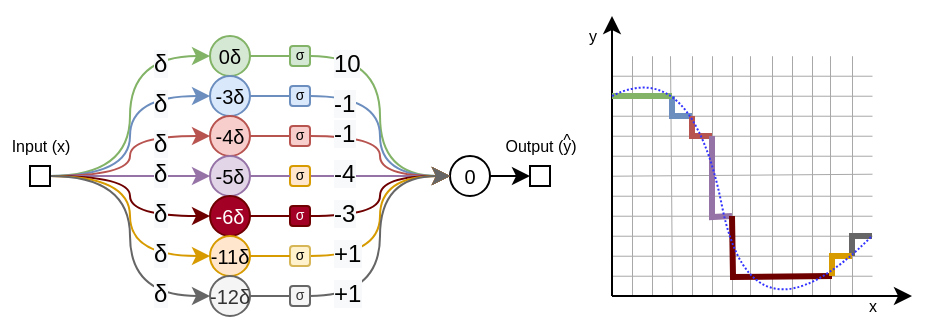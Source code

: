 <mxfile version="15.7.3" type="device"><diagram id="ydcWWCxaCGRuD5tMC08h" name="Page-1"><mxGraphModel dx="1395" dy="585" grid="1" gridSize="10" guides="1" tooltips="1" connect="1" arrows="1" fold="1" page="1" pageScale="1" pageWidth="850" pageHeight="1100" math="0" shadow="0"><root><mxCell id="0"/><mxCell id="1" parent="0"/><mxCell id="evpZwc3XR32iwAQT7taR-99" value="" style="endArrow=none;html=1;rounded=0;fontSize=8;strokeColor=#A8A8A8;strokeWidth=0.5;fillColor=#f5f5f5;" edge="1" parent="1"><mxGeometry x="411" y="389.86" width="50" height="50" as="geometry"><mxPoint x="421" y="519.86" as="sourcePoint"/><mxPoint x="421" y="399.86" as="targetPoint"/></mxGeometry></mxCell><mxCell id="evpZwc3XR32iwAQT7taR-100" value="" style="endArrow=none;html=1;rounded=0;fontSize=8;strokeColor=#A8A8A8;strokeWidth=0.5;fillColor=#f5f5f5;" edge="1" parent="1"><mxGeometry x="411" y="389.86" width="50" height="50" as="geometry"><mxPoint x="411" y="519.86" as="sourcePoint"/><mxPoint x="411" y="399.86" as="targetPoint"/></mxGeometry></mxCell><mxCell id="evpZwc3XR32iwAQT7taR-101" value="" style="endArrow=none;html=1;rounded=0;fontSize=8;strokeColor=#A8A8A8;strokeWidth=0.5;fillColor=#f5f5f5;" edge="1" parent="1"><mxGeometry x="411" y="389.86" width="50" height="50" as="geometry"><mxPoint x="441" y="519.86" as="sourcePoint"/><mxPoint x="440" y="399.86" as="targetPoint"/></mxGeometry></mxCell><mxCell id="evpZwc3XR32iwAQT7taR-102" value="" style="endArrow=none;html=1;rounded=0;fontSize=8;strokeColor=#A8A8A8;strokeWidth=0.5;fillColor=#f5f5f5;" edge="1" parent="1"><mxGeometry x="411" y="389.86" width="50" height="50" as="geometry"><mxPoint x="431" y="519.86" as="sourcePoint"/><mxPoint x="431" y="399.86" as="targetPoint"/></mxGeometry></mxCell><mxCell id="evpZwc3XR32iwAQT7taR-103" value="" style="endArrow=none;html=1;rounded=0;fontSize=8;strokeColor=#A8A8A8;strokeWidth=0.5;fillColor=#f5f5f5;" edge="1" parent="1"><mxGeometry x="411" y="389.86" width="50" height="50" as="geometry"><mxPoint x="461" y="519.86" as="sourcePoint"/><mxPoint x="461" y="399.86" as="targetPoint"/></mxGeometry></mxCell><mxCell id="evpZwc3XR32iwAQT7taR-104" value="" style="endArrow=none;html=1;rounded=0;fontSize=8;strokeColor=#A8A8A8;strokeWidth=0.5;fillColor=#f5f5f5;" edge="1" parent="1"><mxGeometry x="411" y="394.86" width="50" height="50" as="geometry"><mxPoint x="451" y="519.86" as="sourcePoint"/><mxPoint x="451" y="399.86" as="targetPoint"/></mxGeometry></mxCell><mxCell id="evpZwc3XR32iwAQT7taR-105" value="" style="endArrow=none;html=1;rounded=0;fontSize=8;strokeColor=#A8A8A8;strokeWidth=0.5;fillColor=#f5f5f5;" edge="1" parent="1"><mxGeometry x="411" y="389.86" width="50" height="50" as="geometry"><mxPoint x="480" y="519.86" as="sourcePoint"/><mxPoint x="480" y="399.86" as="targetPoint"/></mxGeometry></mxCell><mxCell id="evpZwc3XR32iwAQT7taR-106" value="" style="endArrow=none;html=1;rounded=0;fontSize=8;strokeColor=#A8A8A8;strokeWidth=0.5;fillColor=#f5f5f5;" edge="1" parent="1"><mxGeometry x="411" y="389.86" width="50" height="50" as="geometry"><mxPoint x="471" y="519.86" as="sourcePoint"/><mxPoint x="471" y="399.86" as="targetPoint"/></mxGeometry></mxCell><mxCell id="evpZwc3XR32iwAQT7taR-107" value="" style="endArrow=none;html=1;rounded=0;fontSize=8;strokeColor=#A8A8A8;strokeWidth=0.5;fillColor=#f5f5f5;" edge="1" parent="1"><mxGeometry x="411" y="389.86" width="50" height="50" as="geometry"><mxPoint x="501" y="519.86" as="sourcePoint"/><mxPoint x="501" y="399.86" as="targetPoint"/></mxGeometry></mxCell><mxCell id="evpZwc3XR32iwAQT7taR-108" value="" style="endArrow=none;html=1;rounded=0;fontSize=8;strokeColor=#A8A8A8;strokeWidth=0.5;fillColor=#f5f5f5;" edge="1" parent="1"><mxGeometry x="411" y="389.86" width="50" height="50" as="geometry"><mxPoint x="491" y="519.86" as="sourcePoint"/><mxPoint x="491" y="399.86" as="targetPoint"/></mxGeometry></mxCell><mxCell id="evpZwc3XR32iwAQT7taR-109" value="" style="endArrow=none;html=1;rounded=0;fontSize=8;strokeColor=#A8A8A8;strokeWidth=0.5;fillColor=#f5f5f5;" edge="1" parent="1"><mxGeometry x="411" y="389.86" width="50" height="50" as="geometry"><mxPoint x="520" y="519.86" as="sourcePoint"/><mxPoint x="520" y="399.86" as="targetPoint"/></mxGeometry></mxCell><mxCell id="evpZwc3XR32iwAQT7taR-110" value="" style="endArrow=none;html=1;rounded=0;fontSize=8;strokeColor=#A8A8A8;strokeWidth=0.5;fillColor=#f5f5f5;" edge="1" parent="1"><mxGeometry x="411" y="389.86" width="50" height="50" as="geometry"><mxPoint x="511" y="519.86" as="sourcePoint"/><mxPoint x="511" y="399.86" as="targetPoint"/></mxGeometry></mxCell><mxCell id="evpZwc3XR32iwAQT7taR-112" value="" style="endArrow=none;html=1;rounded=0;fontSize=8;strokeColor=#A8A8A8;strokeWidth=0.5;fillColor=#f5f5f5;" edge="1" parent="1"><mxGeometry x="411" y="389.86" width="50" height="50" as="geometry"><mxPoint x="531" y="519.86" as="sourcePoint"/><mxPoint x="531" y="399.86" as="targetPoint"/></mxGeometry></mxCell><mxCell id="evpZwc3XR32iwAQT7taR-117" value="" style="endArrow=none;html=1;rounded=0;fontSize=8;strokeColor=#A8A8A8;strokeWidth=0.5;fillColor=#f5f5f5;" edge="1" parent="1"><mxGeometry x="401" y="398.86" width="50" height="50" as="geometry"><mxPoint x="411" y="419.86" as="sourcePoint"/><mxPoint x="541" y="419.86" as="targetPoint"/></mxGeometry></mxCell><mxCell id="evpZwc3XR32iwAQT7taR-118" value="" style="endArrow=none;html=1;rounded=0;fontSize=8;strokeColor=#A8A8A8;strokeWidth=0.5;fillColor=#f5f5f5;" edge="1" parent="1"><mxGeometry x="401" y="398.86" width="50" height="50" as="geometry"><mxPoint x="411" y="409.86" as="sourcePoint"/><mxPoint x="541" y="409.86" as="targetPoint"/></mxGeometry></mxCell><mxCell id="evpZwc3XR32iwAQT7taR-119" value="" style="endArrow=none;html=1;rounded=0;fontSize=8;strokeColor=#A8A8A8;strokeWidth=0.5;fillColor=#f5f5f5;" edge="1" parent="1"><mxGeometry x="401" y="398.86" width="50" height="50" as="geometry"><mxPoint x="411" y="439.86" as="sourcePoint"/><mxPoint x="541" y="439.86" as="targetPoint"/></mxGeometry></mxCell><mxCell id="evpZwc3XR32iwAQT7taR-120" value="" style="endArrow=none;html=1;rounded=0;fontSize=8;strokeColor=#A8A8A8;strokeWidth=0.5;fillColor=#f5f5f5;" edge="1" parent="1"><mxGeometry x="401" y="398.86" width="50" height="50" as="geometry"><mxPoint x="411" y="429.86" as="sourcePoint"/><mxPoint x="541" y="429.86" as="targetPoint"/></mxGeometry></mxCell><mxCell id="evpZwc3XR32iwAQT7taR-121" value="" style="endArrow=none;html=1;rounded=0;fontSize=8;strokeColor=#A8A8A8;strokeWidth=0.5;fillColor=#f5f5f5;" edge="1" parent="1"><mxGeometry x="401" y="398.86" width="50" height="50" as="geometry"><mxPoint x="411" y="459.86" as="sourcePoint"/><mxPoint x="541" y="458.86" as="targetPoint"/></mxGeometry></mxCell><mxCell id="evpZwc3XR32iwAQT7taR-122" value="" style="endArrow=none;html=1;rounded=0;fontSize=8;strokeColor=#A8A8A8;strokeWidth=0.5;fillColor=#f5f5f5;" edge="1" parent="1"><mxGeometry x="401" y="398.86" width="50" height="50" as="geometry"><mxPoint x="411" y="449.86" as="sourcePoint"/><mxPoint x="541" y="449.86" as="targetPoint"/></mxGeometry></mxCell><mxCell id="evpZwc3XR32iwAQT7taR-123" value="" style="endArrow=none;html=1;rounded=0;fontSize=8;strokeColor=#A8A8A8;strokeWidth=0.5;fillColor=#f5f5f5;" edge="1" parent="1"><mxGeometry x="401" y="398.86" width="50" height="50" as="geometry"><mxPoint x="411" y="479.86" as="sourcePoint"/><mxPoint x="541" y="479.86" as="targetPoint"/></mxGeometry></mxCell><mxCell id="evpZwc3XR32iwAQT7taR-124" value="" style="endArrow=none;html=1;rounded=0;fontSize=8;strokeColor=#A8A8A8;strokeWidth=0.5;fillColor=#f5f5f5;" edge="1" parent="1"><mxGeometry x="401" y="398.86" width="50" height="50" as="geometry"><mxPoint x="411" y="469.86" as="sourcePoint"/><mxPoint x="541" y="469.86" as="targetPoint"/></mxGeometry></mxCell><mxCell id="evpZwc3XR32iwAQT7taR-125" value="" style="endArrow=none;html=1;rounded=0;fontSize=8;strokeColor=#A8A8A8;strokeWidth=0.5;fillColor=#f5f5f5;" edge="1" parent="1"><mxGeometry x="401" y="398.86" width="50" height="50" as="geometry"><mxPoint x="411" y="499.86" as="sourcePoint"/><mxPoint x="541" y="499.86" as="targetPoint"/></mxGeometry></mxCell><mxCell id="evpZwc3XR32iwAQT7taR-126" value="" style="endArrow=none;html=1;rounded=0;fontSize=8;strokeColor=#A8A8A8;strokeWidth=0.5;fillColor=#f5f5f5;" edge="1" parent="1"><mxGeometry x="401" y="398.86" width="50" height="50" as="geometry"><mxPoint x="411" y="489.86" as="sourcePoint"/><mxPoint x="541" y="489.86" as="targetPoint"/></mxGeometry></mxCell><mxCell id="evpZwc3XR32iwAQT7taR-127" value="" style="endArrow=none;html=1;rounded=0;fontSize=8;strokeColor=#A8A8A8;strokeWidth=0.5;fillColor=#f5f5f5;" edge="1" parent="1"><mxGeometry x="401" y="398.86" width="50" height="50" as="geometry"><mxPoint x="411" y="519.86" as="sourcePoint"/><mxPoint x="541" y="519.86" as="targetPoint"/></mxGeometry></mxCell><mxCell id="evpZwc3XR32iwAQT7taR-128" value="" style="endArrow=none;html=1;rounded=0;fontSize=8;strokeColor=#A8A8A8;strokeWidth=0.5;fillColor=#f5f5f5;" edge="1" parent="1"><mxGeometry x="401" y="398.86" width="50" height="50" as="geometry"><mxPoint x="411" y="509.86" as="sourcePoint"/><mxPoint x="541" y="509.86" as="targetPoint"/></mxGeometry></mxCell><mxCell id="evpZwc3XR32iwAQT7taR-1" value="" style="endArrow=classic;html=1;rounded=0;" edge="1" parent="1"><mxGeometry width="50" height="50" relative="1" as="geometry"><mxPoint x="411" y="520" as="sourcePoint"/><mxPoint x="411" y="380" as="targetPoint"/></mxGeometry></mxCell><mxCell id="evpZwc3XR32iwAQT7taR-2" value="" style="endArrow=classic;html=1;rounded=0;" edge="1" parent="1"><mxGeometry width="50" height="50" relative="1" as="geometry"><mxPoint x="411" y="520" as="sourcePoint"/><mxPoint x="561" y="520" as="targetPoint"/></mxGeometry></mxCell><mxCell id="evpZwc3XR32iwAQT7taR-9" style="edgeStyle=orthogonalEdgeStyle;curved=1;orthogonalLoop=1;jettySize=auto;html=1;entryX=0;entryY=0.5;entryDx=0;entryDy=0;strokeColor=#82b366;fillColor=#d5e8d4;startArrow=none;" edge="1" parent="1" source="evpZwc3XR32iwAQT7taR-78" target="evpZwc3XR32iwAQT7taR-10"><mxGeometry relative="1" as="geometry"><mxPoint x="310.0" y="460" as="targetPoint"/></mxGeometry></mxCell><mxCell id="evpZwc3XR32iwAQT7taR-5" value="&lt;span style=&quot;font-size: 10px;&quot;&gt;0δ&lt;/span&gt;" style="ellipse;whiteSpace=wrap;html=1;aspect=fixed;fillColor=#d5e8d4;strokeColor=#82b366;fontSize=10;" vertex="1" parent="1"><mxGeometry x="210" y="390" width="20" height="20" as="geometry"/></mxCell><mxCell id="evpZwc3XR32iwAQT7taR-7" style="edgeStyle=orthogonalEdgeStyle;curved=1;orthogonalLoop=1;jettySize=auto;html=1;exitX=1;exitY=0.5;exitDx=0;exitDy=0;entryX=0;entryY=0.5;entryDx=0;entryDy=0;strokeColor=#82b366;fillColor=#d5e8d4;" edge="1" parent="1" source="evpZwc3XR32iwAQT7taR-6" target="evpZwc3XR32iwAQT7taR-5"><mxGeometry relative="1" as="geometry"/></mxCell><mxCell id="evpZwc3XR32iwAQT7taR-13" style="edgeStyle=orthogonalEdgeStyle;curved=1;orthogonalLoop=1;jettySize=auto;html=1;entryX=0;entryY=0.5;entryDx=0;entryDy=0;strokeColor=#6c8ebf;fillColor=#dae8fc;" edge="1" parent="1" source="evpZwc3XR32iwAQT7taR-6" target="evpZwc3XR32iwAQT7taR-12"><mxGeometry relative="1" as="geometry"/></mxCell><mxCell id="evpZwc3XR32iwAQT7taR-36" style="edgeStyle=orthogonalEdgeStyle;curved=1;orthogonalLoop=1;jettySize=auto;html=1;entryX=0;entryY=0.5;entryDx=0;entryDy=0;fontSize=7;strokeColor=#b85450;fillColor=#f8cecc;" edge="1" parent="1" source="evpZwc3XR32iwAQT7taR-6" target="evpZwc3XR32iwAQT7taR-28"><mxGeometry relative="1" as="geometry"/></mxCell><mxCell id="evpZwc3XR32iwAQT7taR-37" style="edgeStyle=orthogonalEdgeStyle;curved=1;orthogonalLoop=1;jettySize=auto;html=1;fontSize=7;strokeColor=#9673a6;fillColor=#e1d5e7;" edge="1" parent="1" source="evpZwc3XR32iwAQT7taR-6" target="evpZwc3XR32iwAQT7taR-29"><mxGeometry relative="1" as="geometry"/></mxCell><mxCell id="evpZwc3XR32iwAQT7taR-38" style="edgeStyle=orthogonalEdgeStyle;curved=1;orthogonalLoop=1;jettySize=auto;html=1;entryX=0;entryY=0.5;entryDx=0;entryDy=0;fontSize=7;strokeColor=#6F0000;fillColor=#a20025;" edge="1" parent="1" source="evpZwc3XR32iwAQT7taR-6" target="evpZwc3XR32iwAQT7taR-30"><mxGeometry relative="1" as="geometry"/></mxCell><mxCell id="evpZwc3XR32iwAQT7taR-39" style="edgeStyle=orthogonalEdgeStyle;curved=1;orthogonalLoop=1;jettySize=auto;html=1;entryX=0;entryY=0.5;entryDx=0;entryDy=0;fontSize=7;strokeColor=#d79b00;fillColor=#ffe6cc;" edge="1" parent="1" source="evpZwc3XR32iwAQT7taR-6" target="evpZwc3XR32iwAQT7taR-31"><mxGeometry relative="1" as="geometry"/></mxCell><mxCell id="evpZwc3XR32iwAQT7taR-40" style="edgeStyle=orthogonalEdgeStyle;curved=1;orthogonalLoop=1;jettySize=auto;html=1;entryX=0;entryY=0.5;entryDx=0;entryDy=0;fontSize=7;strokeColor=#666666;fillColor=#f5f5f5;" edge="1" parent="1" source="evpZwc3XR32iwAQT7taR-6" target="evpZwc3XR32iwAQT7taR-32"><mxGeometry relative="1" as="geometry"/></mxCell><mxCell id="evpZwc3XR32iwAQT7taR-6" value="" style="rounded=0;whiteSpace=wrap;html=1;" vertex="1" parent="1"><mxGeometry x="120" y="455" width="10" height="10" as="geometry"/></mxCell><mxCell id="evpZwc3XR32iwAQT7taR-49" style="edgeStyle=orthogonalEdgeStyle;curved=1;orthogonalLoop=1;jettySize=auto;html=1;exitX=1;exitY=0.5;exitDx=0;exitDy=0;entryX=0;entryY=0.5;entryDx=0;entryDy=0;fontSize=7;strokeColor=#000000;" edge="1" parent="1" source="evpZwc3XR32iwAQT7taR-10" target="evpZwc3XR32iwAQT7taR-48"><mxGeometry relative="1" as="geometry"/></mxCell><mxCell id="evpZwc3XR32iwAQT7taR-10" value="0" style="ellipse;whiteSpace=wrap;html=1;aspect=fixed;fontSize=10;" vertex="1" parent="1"><mxGeometry x="330" y="450" width="20" height="20" as="geometry"/></mxCell><mxCell id="evpZwc3XR32iwAQT7taR-14" style="edgeStyle=orthogonalEdgeStyle;curved=1;orthogonalLoop=1;jettySize=auto;html=1;exitX=1;exitY=0.5;exitDx=0;exitDy=0;entryX=0;entryY=0.5;entryDx=0;entryDy=0;strokeColor=#6c8ebf;fillColor=#dae8fc;startArrow=none;" edge="1" parent="1" source="evpZwc3XR32iwAQT7taR-80" target="evpZwc3XR32iwAQT7taR-10"><mxGeometry relative="1" as="geometry"/></mxCell><mxCell id="evpZwc3XR32iwAQT7taR-12" value="-3δ" style="ellipse;whiteSpace=wrap;html=1;aspect=fixed;fillColor=#dae8fc;strokeColor=#6c8ebf;fontSize=10;" vertex="1" parent="1"><mxGeometry x="210" y="410" width="20" height="20" as="geometry"/></mxCell><mxCell id="evpZwc3XR32iwAQT7taR-42" style="edgeStyle=orthogonalEdgeStyle;curved=1;orthogonalLoop=1;jettySize=auto;html=1;entryX=0;entryY=0.5;entryDx=0;entryDy=0;fontSize=7;strokeColor=#b85450;fillColor=#f8cecc;startArrow=none;" edge="1" parent="1" source="evpZwc3XR32iwAQT7taR-81" target="evpZwc3XR32iwAQT7taR-10"><mxGeometry relative="1" as="geometry"/></mxCell><mxCell id="evpZwc3XR32iwAQT7taR-28" value="-4δ" style="ellipse;whiteSpace=wrap;html=1;aspect=fixed;fillColor=#f8cecc;strokeColor=#b85450;fontSize=10;" vertex="1" parent="1"><mxGeometry x="210" y="430" width="20" height="20" as="geometry"/></mxCell><mxCell id="evpZwc3XR32iwAQT7taR-43" style="edgeStyle=orthogonalEdgeStyle;curved=1;orthogonalLoop=1;jettySize=auto;html=1;fontSize=7;strokeColor=#9673a6;fillColor=#e1d5e7;startArrow=none;" edge="1" parent="1" source="evpZwc3XR32iwAQT7taR-84" target="evpZwc3XR32iwAQT7taR-10"><mxGeometry relative="1" as="geometry"/></mxCell><mxCell id="evpZwc3XR32iwAQT7taR-29" value="-5δ" style="ellipse;whiteSpace=wrap;html=1;aspect=fixed;fillColor=#e1d5e7;strokeColor=#9673a6;fontSize=10;" vertex="1" parent="1"><mxGeometry x="210" y="450" width="20" height="20" as="geometry"/></mxCell><mxCell id="evpZwc3XR32iwAQT7taR-44" style="edgeStyle=orthogonalEdgeStyle;curved=1;orthogonalLoop=1;jettySize=auto;html=1;fontSize=7;strokeColor=#6F0000;fillColor=#a20025;entryX=0;entryY=0.5;entryDx=0;entryDy=0;startArrow=none;" edge="1" parent="1" source="evpZwc3XR32iwAQT7taR-86" target="evpZwc3XR32iwAQT7taR-10"><mxGeometry relative="1" as="geometry"><mxPoint x="300" y="415" as="targetPoint"/></mxGeometry></mxCell><mxCell id="evpZwc3XR32iwAQT7taR-30" value="-6δ" style="ellipse;whiteSpace=wrap;html=1;aspect=fixed;fillColor=#a20025;fontColor=#ffffff;strokeColor=#6F0000;fontSize=10;" vertex="1" parent="1"><mxGeometry x="210" y="470" width="20" height="20" as="geometry"/></mxCell><mxCell id="evpZwc3XR32iwAQT7taR-45" style="edgeStyle=orthogonalEdgeStyle;curved=1;orthogonalLoop=1;jettySize=auto;html=1;entryX=0;entryY=0.5;entryDx=0;entryDy=0;fontSize=7;strokeColor=#d79b00;fillColor=#ffe6cc;startArrow=none;" edge="1" parent="1" source="evpZwc3XR32iwAQT7taR-88" target="evpZwc3XR32iwAQT7taR-10"><mxGeometry relative="1" as="geometry"/></mxCell><mxCell id="evpZwc3XR32iwAQT7taR-31" value="-11δ" style="ellipse;whiteSpace=wrap;html=1;aspect=fixed;fillColor=#ffe6cc;strokeColor=#d79b00;fontSize=10;" vertex="1" parent="1"><mxGeometry x="210" y="490" width="20" height="20" as="geometry"/></mxCell><mxCell id="evpZwc3XR32iwAQT7taR-46" style="edgeStyle=orthogonalEdgeStyle;curved=1;orthogonalLoop=1;jettySize=auto;html=1;entryX=0;entryY=0.5;entryDx=0;entryDy=0;fontSize=7;strokeColor=#666666;fillColor=#f5f5f5;startArrow=none;" edge="1" parent="1" source="evpZwc3XR32iwAQT7taR-90" target="evpZwc3XR32iwAQT7taR-10"><mxGeometry relative="1" as="geometry"/></mxCell><mxCell id="evpZwc3XR32iwAQT7taR-32" value="-12δ" style="ellipse;whiteSpace=wrap;html=1;aspect=fixed;fillColor=#f5f5f5;strokeColor=#666666;fontColor=#333333;fontSize=10;" vertex="1" parent="1"><mxGeometry x="210" y="510" width="20" height="20" as="geometry"/></mxCell><mxCell id="evpZwc3XR32iwAQT7taR-34" value="" style="endArrow=none;html=1;fontSize=7;strokeColor=#666666;fillColor=#f5f5f5;strokeWidth=3;rounded=0;edgeStyle=orthogonalEdgeStyle;" edge="1" parent="1"><mxGeometry width="50" height="50" relative="1" as="geometry"><mxPoint x="531" y="500" as="sourcePoint"/><mxPoint x="541" y="490" as="targetPoint"/><Array as="points"><mxPoint x="531" y="490"/></Array></mxGeometry></mxCell><mxCell id="evpZwc3XR32iwAQT7taR-48" value="" style="rounded=0;whiteSpace=wrap;html=1;" vertex="1" parent="1"><mxGeometry x="370" y="455" width="10" height="10" as="geometry"/></mxCell><mxCell id="evpZwc3XR32iwAQT7taR-51" value="" style="endArrow=none;html=1;fontSize=7;strokeColor=#6c8ebf;fillColor=#dae8fc;strokeWidth=3;edgeStyle=orthogonalEdgeStyle;rounded=0;" edge="1" parent="1"><mxGeometry width="50" height="50" relative="1" as="geometry"><mxPoint x="451" y="430" as="sourcePoint"/><mxPoint x="441" y="420" as="targetPoint"/></mxGeometry></mxCell><mxCell id="evpZwc3XR32iwAQT7taR-52" value="" style="endArrow=none;html=1;fontSize=7;strokeColor=#b85450;fillColor=#f8cecc;strokeWidth=3;edgeStyle=orthogonalEdgeStyle;rounded=0;" edge="1" parent="1"><mxGeometry width="50" height="50" relative="1" as="geometry"><mxPoint x="461" y="440" as="sourcePoint"/><mxPoint x="451" y="430" as="targetPoint"/></mxGeometry></mxCell><mxCell id="evpZwc3XR32iwAQT7taR-53" value="" style="endArrow=none;html=1;fontSize=7;strokeColor=#9673a6;fillColor=#e1d5e7;strokeWidth=3;rounded=0;edgeStyle=orthogonalEdgeStyle;" edge="1" parent="1"><mxGeometry width="50" height="50" relative="1" as="geometry"><mxPoint x="471" y="480" as="sourcePoint"/><mxPoint x="461" y="440" as="targetPoint"/></mxGeometry></mxCell><mxCell id="evpZwc3XR32iwAQT7taR-54" value="" style="endArrow=none;html=1;fontSize=7;strokeColor=#6F0000;fillColor=#a20025;strokeWidth=3;rounded=0;edgeStyle=orthogonalEdgeStyle;" edge="1" parent="1"><mxGeometry width="50" height="50" relative="1" as="geometry"><mxPoint x="521" y="510" as="sourcePoint"/><mxPoint x="471" y="480" as="targetPoint"/></mxGeometry></mxCell><mxCell id="evpZwc3XR32iwAQT7taR-56" value="" style="endArrow=none;html=1;fontSize=7;strokeColor=#d79b00;fillColor=#ffe6cc;strokeWidth=3;edgeStyle=orthogonalEdgeStyle;rounded=0;" edge="1" parent="1"><mxGeometry width="50" height="50" relative="1" as="geometry"><mxPoint x="521" y="510" as="sourcePoint"/><mxPoint x="531" y="500" as="targetPoint"/><Array as="points"><mxPoint x="521" y="500"/></Array></mxGeometry></mxCell><mxCell id="evpZwc3XR32iwAQT7taR-60" value="&lt;span style=&quot;color: rgb(0 , 0 , 0) ; font-family: &amp;#34;helvetica&amp;#34; ; font-size: 12px ; font-style: normal ; font-weight: 400 ; letter-spacing: normal ; text-align: center ; text-indent: 0px ; text-transform: none ; word-spacing: 0px ; background-color: rgb(248 , 249 , 250) ; display: inline ; float: none&quot;&gt;δ&lt;/span&gt;" style="text;whiteSpace=wrap;html=1;fontSize=7;" vertex="1" parent="1"><mxGeometry x="180" y="390" width="10" height="20" as="geometry"/></mxCell><mxCell id="evpZwc3XR32iwAQT7taR-61" value="&lt;span style=&quot;color: rgb(0 , 0 , 0) ; font-family: &amp;#34;helvetica&amp;#34; ; font-size: 12px ; font-style: normal ; font-weight: 400 ; letter-spacing: normal ; text-align: center ; text-indent: 0px ; text-transform: none ; word-spacing: 0px ; background-color: rgb(248 , 249 , 250) ; display: inline ; float: none&quot;&gt;δ&lt;/span&gt;" style="text;whiteSpace=wrap;html=1;fontSize=7;" vertex="1" parent="1"><mxGeometry x="180" y="410" width="10" height="20" as="geometry"/></mxCell><mxCell id="evpZwc3XR32iwAQT7taR-62" value="&lt;span style=&quot;color: rgb(0 , 0 , 0) ; font-family: &amp;#34;helvetica&amp;#34; ; font-size: 12px ; font-style: normal ; font-weight: 400 ; letter-spacing: normal ; text-align: center ; text-indent: 0px ; text-transform: none ; word-spacing: 0px ; background-color: rgb(248 , 249 , 250) ; display: inline ; float: none&quot;&gt;δ&lt;/span&gt;" style="text;whiteSpace=wrap;html=1;fontSize=7;" vertex="1" parent="1"><mxGeometry x="180" y="430" width="10" height="20" as="geometry"/></mxCell><mxCell id="evpZwc3XR32iwAQT7taR-63" value="&lt;span style=&quot;color: rgb(0 , 0 , 0) ; font-family: &amp;#34;helvetica&amp;#34; ; font-size: 12px ; font-style: normal ; font-weight: 400 ; letter-spacing: normal ; text-align: center ; text-indent: 0px ; text-transform: none ; word-spacing: 0px ; background-color: rgb(248 , 249 , 250) ; display: inline ; float: none&quot;&gt;δ&lt;/span&gt;" style="text;whiteSpace=wrap;html=1;fontSize=7;" vertex="1" parent="1"><mxGeometry x="180" y="445" width="10" height="20" as="geometry"/></mxCell><mxCell id="evpZwc3XR32iwAQT7taR-64" value="&lt;span style=&quot;color: rgb(0 , 0 , 0) ; font-family: &amp;#34;helvetica&amp;#34; ; font-size: 12px ; font-style: normal ; font-weight: 400 ; letter-spacing: normal ; text-align: center ; text-indent: 0px ; text-transform: none ; word-spacing: 0px ; background-color: rgb(248 , 249 , 250) ; display: inline ; float: none&quot;&gt;δ&lt;/span&gt;" style="text;whiteSpace=wrap;html=1;fontSize=7;" vertex="1" parent="1"><mxGeometry x="180" y="465" width="10" height="20" as="geometry"/></mxCell><mxCell id="evpZwc3XR32iwAQT7taR-66" value="&lt;span style=&quot;color: rgb(0 , 0 , 0) ; font-family: &amp;#34;helvetica&amp;#34; ; font-size: 12px ; font-style: normal ; font-weight: 400 ; letter-spacing: normal ; text-align: center ; text-indent: 0px ; text-transform: none ; word-spacing: 0px ; background-color: rgb(248 , 249 , 250) ; display: inline ; float: none&quot;&gt;δ&lt;/span&gt;" style="text;whiteSpace=wrap;html=1;fontSize=7;" vertex="1" parent="1"><mxGeometry x="180" y="485" width="10" height="20" as="geometry"/></mxCell><mxCell id="evpZwc3XR32iwAQT7taR-67" value="&lt;span style=&quot;color: rgb(0 , 0 , 0) ; font-family: &amp;#34;helvetica&amp;#34; ; font-size: 12px ; font-style: normal ; font-weight: 400 ; letter-spacing: normal ; text-align: center ; text-indent: 0px ; text-transform: none ; word-spacing: 0px ; background-color: rgb(248 , 249 , 250) ; display: inline ; float: none&quot;&gt;δ&lt;/span&gt;" style="text;whiteSpace=wrap;html=1;fontSize=7;" vertex="1" parent="1"><mxGeometry x="180" y="505" width="10" height="20" as="geometry"/></mxCell><mxCell id="evpZwc3XR32iwAQT7taR-68" value="&lt;span style=&quot;color: rgb(0 , 0 , 0) ; font-family: &amp;#34;helvetica&amp;#34; ; font-size: 12px ; font-style: normal ; font-weight: 400 ; letter-spacing: normal ; text-align: center ; text-indent: 0px ; text-transform: none ; word-spacing: 0px ; background-color: rgb(248 , 249 , 250) ; display: inline ; float: none&quot;&gt;10&lt;/span&gt;" style="text;whiteSpace=wrap;html=1;fontSize=7;" vertex="1" parent="1"><mxGeometry x="270" y="390" width="10" height="20" as="geometry"/></mxCell><mxCell id="evpZwc3XR32iwAQT7taR-70" value="&lt;span style=&quot;color: rgb(0 , 0 , 0) ; font-family: &amp;#34;helvetica&amp;#34; ; font-size: 12px ; font-style: normal ; font-weight: 400 ; letter-spacing: normal ; text-align: center ; text-indent: 0px ; text-transform: none ; word-spacing: 0px ; background-color: rgb(248 , 249 , 250) ; display: inline ; float: none&quot;&gt;-1&lt;/span&gt;" style="text;whiteSpace=wrap;html=1;fontSize=7;" vertex="1" parent="1"><mxGeometry x="270" y="410" width="10" height="20" as="geometry"/></mxCell><mxCell id="evpZwc3XR32iwAQT7taR-72" value="&lt;span style=&quot;color: rgb(0 , 0 , 0) ; font-family: &amp;#34;helvetica&amp;#34; ; font-size: 12px ; font-style: normal ; font-weight: 400 ; letter-spacing: normal ; text-align: center ; text-indent: 0px ; text-transform: none ; word-spacing: 0px ; background-color: rgb(248 , 249 , 250) ; display: inline ; float: none&quot;&gt;-1&lt;/span&gt;" style="text;whiteSpace=wrap;html=1;fontSize=7;" vertex="1" parent="1"><mxGeometry x="270" y="425" width="10" height="20" as="geometry"/></mxCell><mxCell id="evpZwc3XR32iwAQT7taR-73" value="&lt;span style=&quot;color: rgb(0 , 0 , 0) ; font-family: &amp;#34;helvetica&amp;#34; ; font-size: 12px ; font-style: normal ; font-weight: 400 ; letter-spacing: normal ; text-align: center ; text-indent: 0px ; text-transform: none ; word-spacing: 0px ; background-color: rgb(248 , 249 , 250) ; display: inline ; float: none&quot;&gt;-4&lt;/span&gt;" style="text;whiteSpace=wrap;html=1;fontSize=7;" vertex="1" parent="1"><mxGeometry x="270" y="445" width="10" height="20" as="geometry"/></mxCell><mxCell id="evpZwc3XR32iwAQT7taR-74" value="&lt;span style=&quot;color: rgb(0 , 0 , 0) ; font-family: &amp;#34;helvetica&amp;#34; ; font-size: 12px ; font-style: normal ; font-weight: 400 ; letter-spacing: normal ; text-align: center ; text-indent: 0px ; text-transform: none ; word-spacing: 0px ; background-color: rgb(248 , 249 , 250) ; display: inline ; float: none&quot;&gt;-3&lt;/span&gt;" style="text;whiteSpace=wrap;html=1;fontSize=7;" vertex="1" parent="1"><mxGeometry x="270" y="465" width="10" height="20" as="geometry"/></mxCell><mxCell id="evpZwc3XR32iwAQT7taR-75" value="&lt;span style=&quot;color: rgb(0 , 0 , 0) ; font-family: &amp;#34;helvetica&amp;#34; ; font-size: 12px ; font-style: normal ; font-weight: 400 ; letter-spacing: normal ; text-align: center ; text-indent: 0px ; text-transform: none ; word-spacing: 0px ; background-color: rgb(248 , 249 , 250) ; display: inline ; float: none&quot;&gt;+1&lt;/span&gt;" style="text;whiteSpace=wrap;html=1;fontSize=7;" vertex="1" parent="1"><mxGeometry x="270" y="485" width="10" height="20" as="geometry"/></mxCell><mxCell id="evpZwc3XR32iwAQT7taR-76" value="&lt;span style=&quot;color: rgb(0 , 0 , 0) ; font-family: &amp;#34;helvetica&amp;#34; ; font-size: 12px ; font-style: normal ; font-weight: 400 ; letter-spacing: normal ; text-align: center ; text-indent: 0px ; text-transform: none ; word-spacing: 0px ; background-color: rgb(248 , 249 , 250) ; display: inline ; float: none&quot;&gt;+1&lt;/span&gt;" style="text;whiteSpace=wrap;html=1;fontSize=7;" vertex="1" parent="1"><mxGeometry x="270" y="505" width="10" height="20" as="geometry"/></mxCell><mxCell id="evpZwc3XR32iwAQT7taR-78" value="σ" style="rounded=1;whiteSpace=wrap;html=1;fontSize=7;fillColor=#d5e8d4;strokeColor=#82b366;" vertex="1" parent="1"><mxGeometry x="250" y="395" width="10" height="10" as="geometry"/></mxCell><mxCell id="evpZwc3XR32iwAQT7taR-79" value="" style="edgeStyle=orthogonalEdgeStyle;curved=1;orthogonalLoop=1;jettySize=auto;html=1;strokeColor=#82b366;fillColor=#d5e8d4;endArrow=none;entryX=0;entryY=0.5;entryDx=0;entryDy=0;" edge="1" parent="1" source="evpZwc3XR32iwAQT7taR-5" target="evpZwc3XR32iwAQT7taR-78"><mxGeometry relative="1" as="geometry"><mxPoint x="230" y="400.0" as="sourcePoint"/><mxPoint x="240" y="385" as="targetPoint"/></mxGeometry></mxCell><mxCell id="evpZwc3XR32iwAQT7taR-80" value="σ" style="rounded=1;whiteSpace=wrap;html=1;fontSize=7;fillColor=#dae8fc;strokeColor=#6c8ebf;" vertex="1" parent="1"><mxGeometry x="250" y="415" width="10" height="10" as="geometry"/></mxCell><mxCell id="evpZwc3XR32iwAQT7taR-82" value="" style="edgeStyle=orthogonalEdgeStyle;curved=1;orthogonalLoop=1;jettySize=auto;html=1;exitX=1;exitY=0.5;exitDx=0;exitDy=0;entryX=0;entryY=0.5;entryDx=0;entryDy=0;strokeColor=#6c8ebf;fillColor=#dae8fc;endArrow=none;" edge="1" parent="1" source="evpZwc3XR32iwAQT7taR-12" target="evpZwc3XR32iwAQT7taR-80"><mxGeometry relative="1" as="geometry"><mxPoint x="230.0" y="420" as="sourcePoint"/><mxPoint x="320.0" y="460" as="targetPoint"/></mxGeometry></mxCell><mxCell id="evpZwc3XR32iwAQT7taR-81" value="σ" style="rounded=1;whiteSpace=wrap;html=1;fontSize=7;fillColor=#f8cecc;strokeColor=#b85450;" vertex="1" parent="1"><mxGeometry x="250" y="435" width="10" height="10" as="geometry"/></mxCell><mxCell id="evpZwc3XR32iwAQT7taR-83" value="" style="edgeStyle=orthogonalEdgeStyle;curved=1;orthogonalLoop=1;jettySize=auto;html=1;entryX=0;entryY=0.5;entryDx=0;entryDy=0;fontSize=7;strokeColor=#b85450;fillColor=#f8cecc;endArrow=none;" edge="1" parent="1" source="evpZwc3XR32iwAQT7taR-28" target="evpZwc3XR32iwAQT7taR-81"><mxGeometry relative="1" as="geometry"><mxPoint x="230" y="440.0" as="sourcePoint"/><mxPoint x="320.0" y="460" as="targetPoint"/></mxGeometry></mxCell><mxCell id="evpZwc3XR32iwAQT7taR-84" value="σ" style="rounded=1;whiteSpace=wrap;html=1;fontSize=7;fillColor=#ffe6cc;strokeColor=#d79b00;" vertex="1" parent="1"><mxGeometry x="250" y="455" width="10" height="10" as="geometry"/></mxCell><mxCell id="evpZwc3XR32iwAQT7taR-85" value="" style="edgeStyle=orthogonalEdgeStyle;curved=1;orthogonalLoop=1;jettySize=auto;html=1;fontSize=7;strokeColor=#9673a6;fillColor=#e1d5e7;endArrow=none;" edge="1" parent="1" source="evpZwc3XR32iwAQT7taR-29" target="evpZwc3XR32iwAQT7taR-84"><mxGeometry relative="1" as="geometry"><mxPoint x="230" y="460" as="sourcePoint"/><mxPoint x="320" y="460" as="targetPoint"/></mxGeometry></mxCell><mxCell id="evpZwc3XR32iwAQT7taR-86" value="σ" style="rounded=1;whiteSpace=wrap;html=1;fontSize=7;fillColor=#a20025;fontColor=#ffffff;strokeColor=#6F0000;" vertex="1" parent="1"><mxGeometry x="250" y="475" width="10" height="10" as="geometry"/></mxCell><mxCell id="evpZwc3XR32iwAQT7taR-87" value="" style="edgeStyle=orthogonalEdgeStyle;curved=1;orthogonalLoop=1;jettySize=auto;html=1;fontSize=7;strokeColor=#6F0000;fillColor=#a20025;entryX=0;entryY=0.5;entryDx=0;entryDy=0;endArrow=none;" edge="1" parent="1" source="evpZwc3XR32iwAQT7taR-30" target="evpZwc3XR32iwAQT7taR-86"><mxGeometry relative="1" as="geometry"><mxPoint x="230" y="480.0" as="sourcePoint"/><mxPoint x="320.0" y="460" as="targetPoint"/></mxGeometry></mxCell><mxCell id="evpZwc3XR32iwAQT7taR-88" value="σ" style="rounded=1;whiteSpace=wrap;html=1;fontSize=7;fillColor=#fff2cc;strokeColor=#d6b656;" vertex="1" parent="1"><mxGeometry x="250" y="495" width="10" height="10" as="geometry"/></mxCell><mxCell id="evpZwc3XR32iwAQT7taR-89" value="" style="edgeStyle=orthogonalEdgeStyle;curved=1;orthogonalLoop=1;jettySize=auto;html=1;entryX=0;entryY=0.5;entryDx=0;entryDy=0;fontSize=7;strokeColor=#d79b00;fillColor=#ffe6cc;endArrow=none;" edge="1" parent="1" source="evpZwc3XR32iwAQT7taR-31" target="evpZwc3XR32iwAQT7taR-88"><mxGeometry relative="1" as="geometry"><mxPoint x="230" y="500.0" as="sourcePoint"/><mxPoint x="320.0" y="460" as="targetPoint"/></mxGeometry></mxCell><mxCell id="evpZwc3XR32iwAQT7taR-90" value="σ" style="rounded=1;whiteSpace=wrap;html=1;fontSize=7;fillColor=#f5f5f5;fontColor=#333333;strokeColor=#666666;" vertex="1" parent="1"><mxGeometry x="250" y="515" width="10" height="10" as="geometry"/></mxCell><mxCell id="evpZwc3XR32iwAQT7taR-91" value="" style="edgeStyle=orthogonalEdgeStyle;curved=1;orthogonalLoop=1;jettySize=auto;html=1;entryX=0;entryY=0.5;entryDx=0;entryDy=0;fontSize=7;strokeColor=#666666;fillColor=#f5f5f5;endArrow=none;" edge="1" parent="1" source="evpZwc3XR32iwAQT7taR-32" target="evpZwc3XR32iwAQT7taR-90"><mxGeometry relative="1" as="geometry"><mxPoint x="230" y="520.0" as="sourcePoint"/><mxPoint x="320.0" y="460" as="targetPoint"/></mxGeometry></mxCell><mxCell id="evpZwc3XR32iwAQT7taR-94" value="Input (x)" style="text;html=1;align=center;verticalAlign=middle;resizable=0;points=[];autosize=1;strokeColor=none;fillColor=none;fontSize=8;" vertex="1" parent="1"><mxGeometry x="105" y="435" width="40" height="20" as="geometry"/></mxCell><mxCell id="evpZwc3XR32iwAQT7taR-95" value="Output (y)" style="text;html=1;align=center;verticalAlign=middle;resizable=0;points=[];autosize=1;strokeColor=none;fillColor=none;fontSize=8;" vertex="1" parent="1"><mxGeometry x="350" y="435" width="50" height="20" as="geometry"/></mxCell><mxCell id="evpZwc3XR32iwAQT7taR-96" value="^" style="text;html=1;align=center;verticalAlign=middle;resizable=0;points=[];autosize=1;strokeColor=none;fillColor=none;fontSize=8;" vertex="1" parent="1"><mxGeometry x="378" y="432" width="20" height="20" as="geometry"/></mxCell><mxCell id="evpZwc3XR32iwAQT7taR-97" value="x" style="text;html=1;align=center;verticalAlign=middle;resizable=0;points=[];autosize=1;strokeColor=none;fillColor=none;fontSize=8;" vertex="1" parent="1"><mxGeometry x="531" y="515" width="20" height="20" as="geometry"/></mxCell><mxCell id="evpZwc3XR32iwAQT7taR-98" value="y" style="text;html=1;align=center;verticalAlign=middle;resizable=0;points=[];autosize=1;strokeColor=none;fillColor=none;fontSize=8;" vertex="1" parent="1"><mxGeometry x="391" y="380" width="20" height="20" as="geometry"/></mxCell><mxCell id="evpZwc3XR32iwAQT7taR-15" value="" style="endArrow=none;html=1;fontSize=7;strokeColor=#82b366;curved=1;fillColor=#d5e8d4;strokeWidth=3;" edge="1" parent="1"><mxGeometry width="50" height="50" relative="1" as="geometry"><mxPoint x="411" y="420" as="sourcePoint"/><mxPoint x="441" y="420" as="targetPoint"/><Array as="points"><mxPoint x="441" y="420"/></Array></mxGeometry></mxCell><mxCell id="evpZwc3XR32iwAQT7taR-4" value="" style="endArrow=none;html=1;curved=1;strokeColor=#3333FF;dashed=1;dashPattern=1 1;" edge="1" parent="1"><mxGeometry width="50" height="50" relative="1" as="geometry"><mxPoint x="411" y="420" as="sourcePoint"/><mxPoint x="541" y="490" as="targetPoint"/><Array as="points"><mxPoint x="451" y="400"/><mxPoint x="481" y="550"/></Array></mxGeometry></mxCell></root></mxGraphModel></diagram></mxfile>